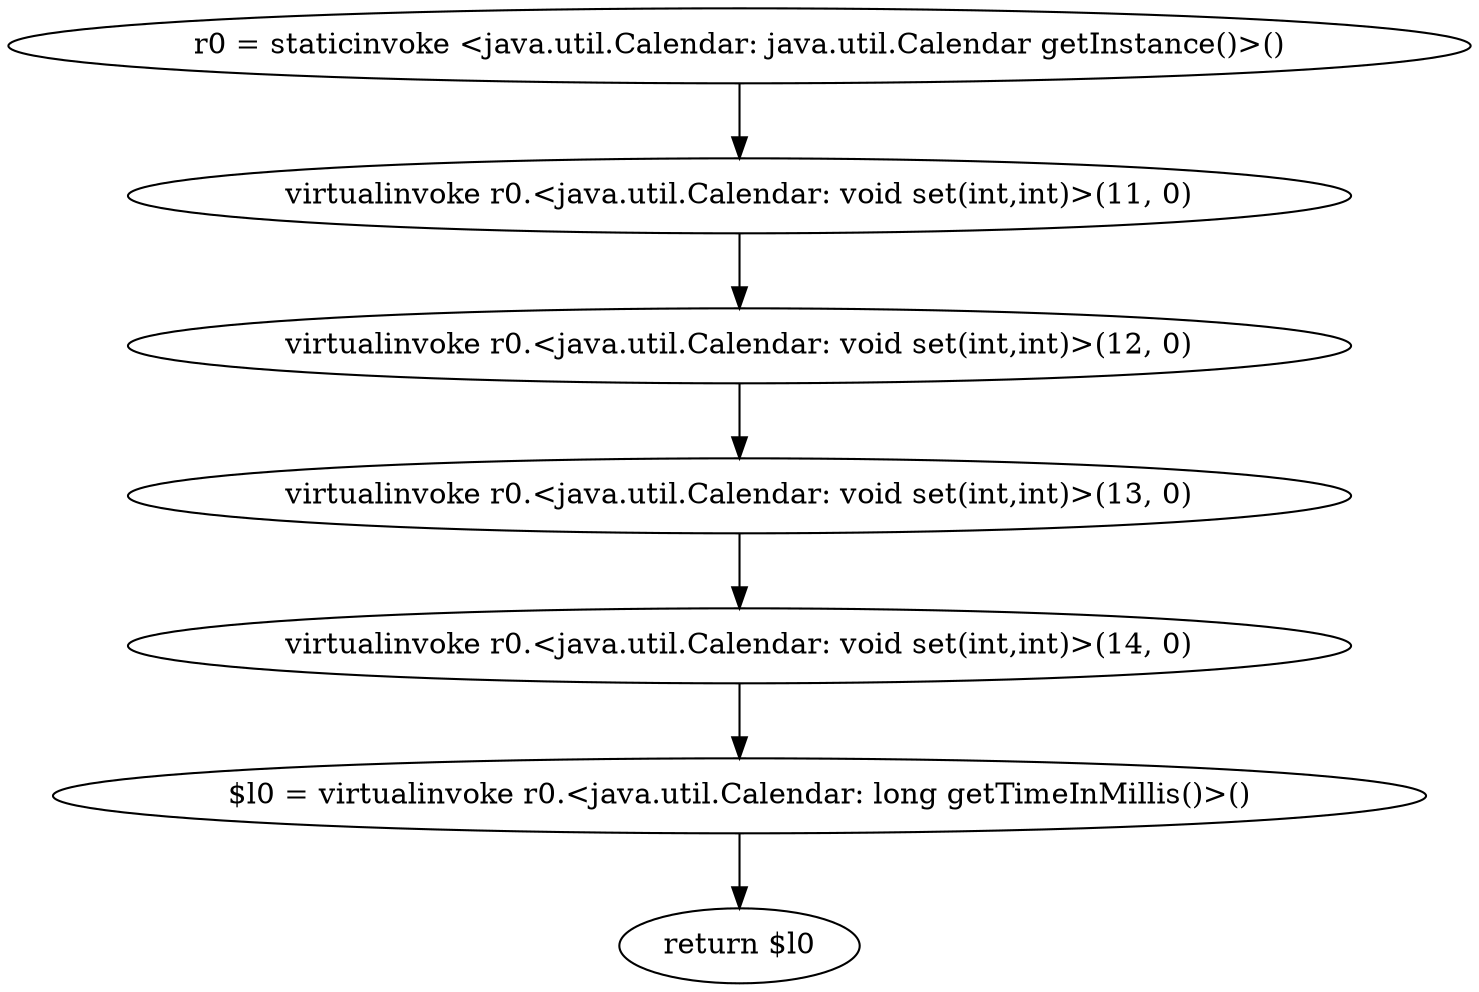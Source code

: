 digraph "unitGraph" {
    "r0 = staticinvoke <java.util.Calendar: java.util.Calendar getInstance()>()"
    "virtualinvoke r0.<java.util.Calendar: void set(int,int)>(11, 0)"
    "virtualinvoke r0.<java.util.Calendar: void set(int,int)>(12, 0)"
    "virtualinvoke r0.<java.util.Calendar: void set(int,int)>(13, 0)"
    "virtualinvoke r0.<java.util.Calendar: void set(int,int)>(14, 0)"
    "$l0 = virtualinvoke r0.<java.util.Calendar: long getTimeInMillis()>()"
    "return $l0"
    "r0 = staticinvoke <java.util.Calendar: java.util.Calendar getInstance()>()"->"virtualinvoke r0.<java.util.Calendar: void set(int,int)>(11, 0)";
    "virtualinvoke r0.<java.util.Calendar: void set(int,int)>(11, 0)"->"virtualinvoke r0.<java.util.Calendar: void set(int,int)>(12, 0)";
    "virtualinvoke r0.<java.util.Calendar: void set(int,int)>(12, 0)"->"virtualinvoke r0.<java.util.Calendar: void set(int,int)>(13, 0)";
    "virtualinvoke r0.<java.util.Calendar: void set(int,int)>(13, 0)"->"virtualinvoke r0.<java.util.Calendar: void set(int,int)>(14, 0)";
    "virtualinvoke r0.<java.util.Calendar: void set(int,int)>(14, 0)"->"$l0 = virtualinvoke r0.<java.util.Calendar: long getTimeInMillis()>()";
    "$l0 = virtualinvoke r0.<java.util.Calendar: long getTimeInMillis()>()"->"return $l0";
}
